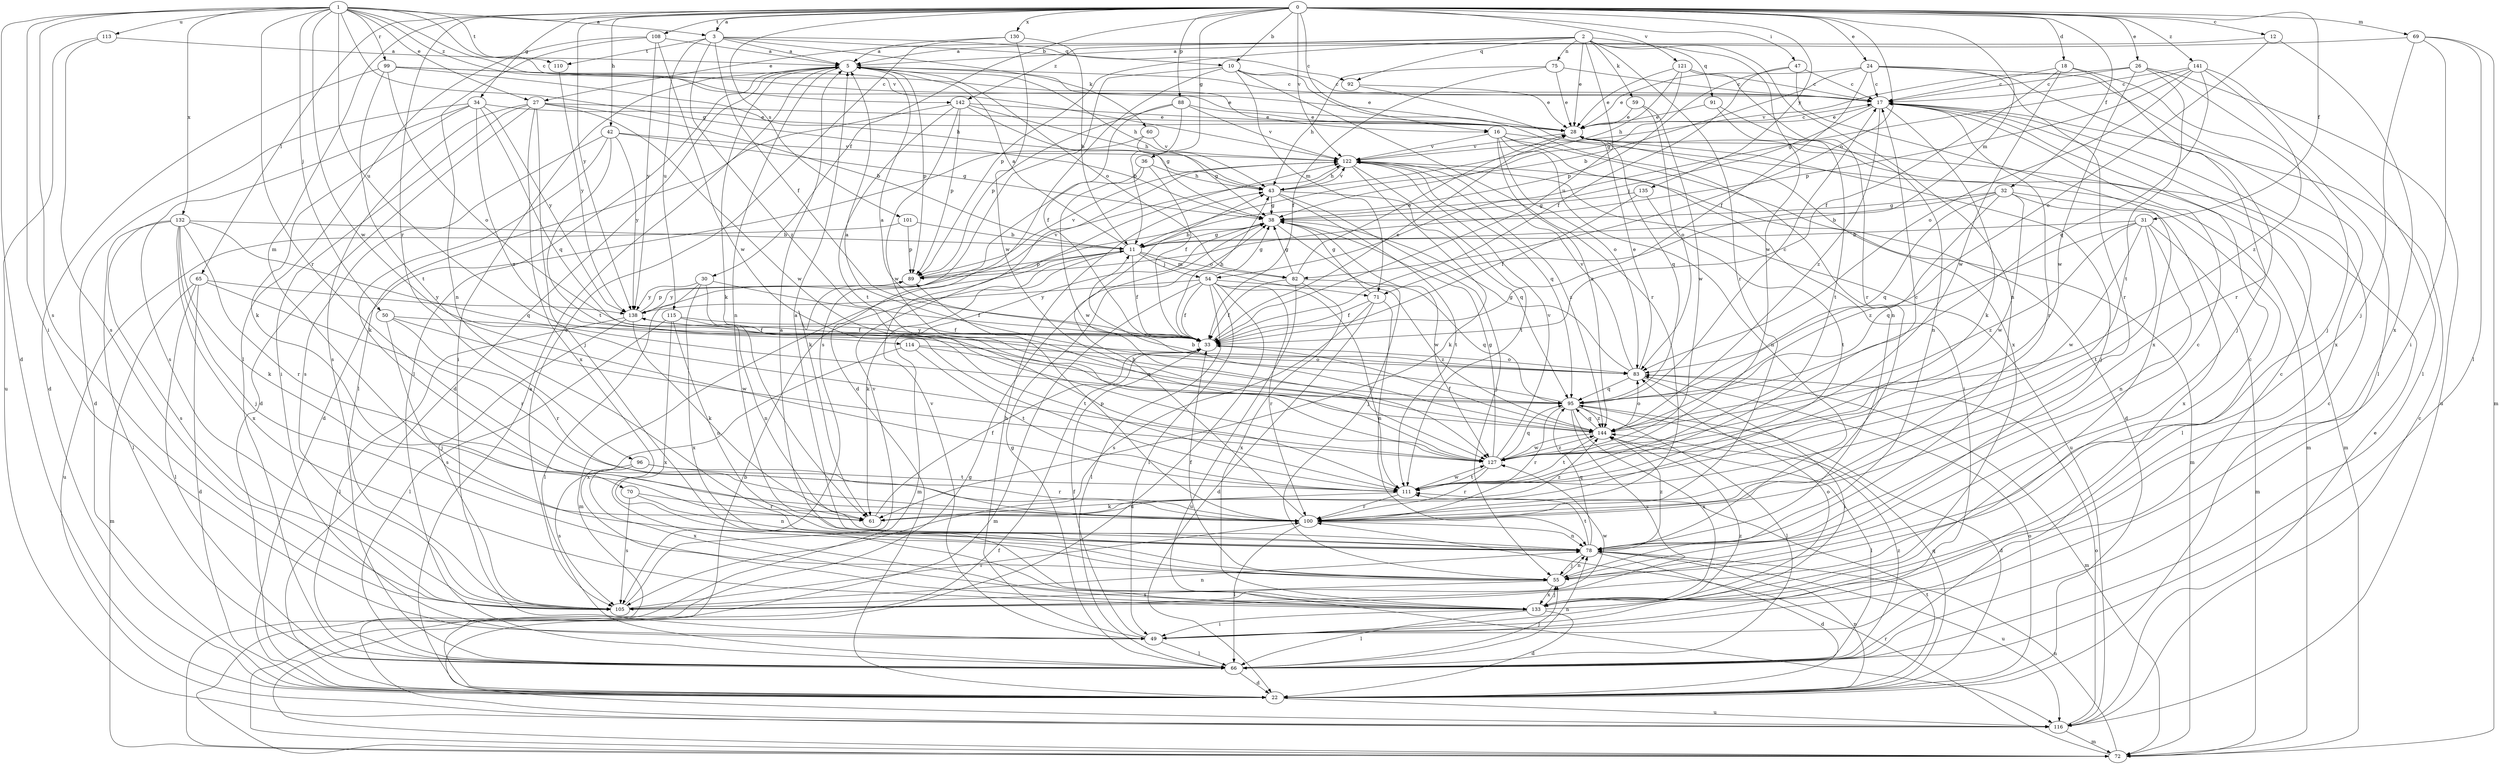 strict digraph  {
0;
1;
2;
3;
5;
10;
11;
12;
16;
17;
18;
22;
24;
26;
27;
28;
30;
31;
32;
33;
34;
36;
38;
42;
43;
47;
49;
50;
54;
55;
59;
60;
61;
65;
66;
69;
70;
71;
72;
75;
78;
82;
83;
88;
89;
91;
92;
95;
96;
99;
100;
101;
105;
108;
110;
111;
113;
114;
115;
116;
121;
122;
127;
130;
132;
133;
135;
138;
141;
142;
144;
0 -> 3  [label=a];
0 -> 10  [label=b];
0 -> 12  [label=c];
0 -> 16  [label=c];
0 -> 18  [label=d];
0 -> 24  [label=e];
0 -> 26  [label=e];
0 -> 30  [label=f];
0 -> 31  [label=f];
0 -> 32  [label=f];
0 -> 34  [label=g];
0 -> 36  [label=g];
0 -> 42  [label=h];
0 -> 47  [label=i];
0 -> 65  [label=l];
0 -> 69  [label=m];
0 -> 70  [label=m];
0 -> 71  [label=m];
0 -> 82  [label=o];
0 -> 88  [label=p];
0 -> 96  [label=r];
0 -> 101  [label=s];
0 -> 108  [label=t];
0 -> 121  [label=v];
0 -> 122  [label=v];
0 -> 130  [label=x];
0 -> 135  [label=y];
0 -> 138  [label=y];
0 -> 141  [label=z];
1 -> 3  [label=a];
1 -> 16  [label=c];
1 -> 22  [label=d];
1 -> 27  [label=e];
1 -> 38  [label=g];
1 -> 49  [label=i];
1 -> 50  [label=j];
1 -> 99  [label=r];
1 -> 100  [label=r];
1 -> 105  [label=s];
1 -> 110  [label=t];
1 -> 113  [label=u];
1 -> 114  [label=u];
1 -> 122  [label=v];
1 -> 127  [label=w];
1 -> 132  [label=x];
1 -> 142  [label=z];
2 -> 27  [label=e];
2 -> 28  [label=e];
2 -> 33  [label=u];
2 -> 59  [label=k];
2 -> 75  [label=n];
2 -> 78  [label=n];
2 -> 89  [label=p];
2 -> 91  [label=q];
2 -> 92  [label=q];
2 -> 100  [label=r];
2 -> 127  [label=w];
2 -> 142  [label=z];
3 -> 5  [label=a];
3 -> 10  [label=b];
3 -> 33  [label=f];
3 -> 60  [label=k];
3 -> 92  [label=q];
3 -> 110  [label=t];
3 -> 115  [label=u];
3 -> 144  [label=z];
5 -> 17  [label=c];
5 -> 22  [label=d];
5 -> 28  [label=e];
5 -> 43  [label=h];
5 -> 49  [label=i];
5 -> 61  [label=k];
5 -> 66  [label=l];
5 -> 78  [label=n];
5 -> 82  [label=o];
5 -> 89  [label=p];
10 -> 17  [label=c];
10 -> 22  [label=d];
10 -> 71  [label=m];
10 -> 78  [label=n];
10 -> 100  [label=r];
10 -> 105  [label=s];
11 -> 5  [label=a];
11 -> 33  [label=f];
11 -> 38  [label=g];
11 -> 54  [label=j];
11 -> 61  [label=k];
11 -> 71  [label=m];
11 -> 72  [label=m];
11 -> 82  [label=o];
11 -> 89  [label=p];
12 -> 5  [label=a];
12 -> 83  [label=o];
12 -> 133  [label=x];
16 -> 22  [label=d];
16 -> 49  [label=i];
16 -> 72  [label=m];
16 -> 78  [label=n];
16 -> 83  [label=o];
16 -> 122  [label=v];
16 -> 144  [label=z];
17 -> 28  [label=e];
17 -> 54  [label=j];
17 -> 61  [label=k];
17 -> 100  [label=r];
17 -> 144  [label=z];
18 -> 17  [label=c];
18 -> 33  [label=f];
18 -> 55  [label=j];
18 -> 100  [label=r];
18 -> 127  [label=w];
22 -> 5  [label=a];
22 -> 11  [label=b];
22 -> 17  [label=c];
22 -> 78  [label=n];
22 -> 83  [label=o];
22 -> 95  [label=q];
22 -> 111  [label=t];
22 -> 116  [label=u];
24 -> 11  [label=b];
24 -> 17  [label=c];
24 -> 28  [label=e];
24 -> 33  [label=f];
24 -> 55  [label=j];
24 -> 100  [label=r];
24 -> 133  [label=x];
26 -> 17  [label=c];
26 -> 66  [label=l];
26 -> 111  [label=t];
26 -> 116  [label=u];
26 -> 122  [label=v];
26 -> 127  [label=w];
27 -> 11  [label=b];
27 -> 22  [label=d];
27 -> 28  [label=e];
27 -> 49  [label=i];
27 -> 55  [label=j];
27 -> 105  [label=s];
27 -> 127  [label=w];
27 -> 133  [label=x];
28 -> 17  [label=c];
28 -> 55  [label=j];
28 -> 72  [label=m];
28 -> 95  [label=q];
28 -> 122  [label=v];
30 -> 33  [label=f];
30 -> 66  [label=l];
30 -> 78  [label=n];
30 -> 133  [label=x];
30 -> 138  [label=y];
31 -> 11  [label=b];
31 -> 72  [label=m];
31 -> 78  [label=n];
31 -> 95  [label=q];
31 -> 111  [label=t];
31 -> 127  [label=w];
31 -> 144  [label=z];
32 -> 11  [label=b];
32 -> 38  [label=g];
32 -> 66  [label=l];
32 -> 95  [label=q];
32 -> 127  [label=w];
32 -> 133  [label=x];
32 -> 144  [label=z];
33 -> 28  [label=e];
33 -> 43  [label=h];
33 -> 83  [label=o];
33 -> 138  [label=y];
34 -> 22  [label=d];
34 -> 28  [label=e];
34 -> 61  [label=k];
34 -> 95  [label=q];
34 -> 105  [label=s];
34 -> 138  [label=y];
34 -> 144  [label=z];
36 -> 33  [label=f];
36 -> 43  [label=h];
36 -> 61  [label=k];
36 -> 127  [label=w];
38 -> 11  [label=b];
38 -> 55  [label=j];
38 -> 72  [label=m];
38 -> 127  [label=w];
42 -> 38  [label=g];
42 -> 61  [label=k];
42 -> 105  [label=s];
42 -> 111  [label=t];
42 -> 122  [label=v];
42 -> 138  [label=y];
43 -> 38  [label=g];
43 -> 55  [label=j];
43 -> 95  [label=q];
43 -> 111  [label=t];
43 -> 122  [label=v];
47 -> 17  [label=c];
47 -> 33  [label=f];
47 -> 89  [label=p];
47 -> 133  [label=x];
49 -> 17  [label=c];
49 -> 33  [label=f];
49 -> 43  [label=h];
49 -> 66  [label=l];
49 -> 122  [label=v];
49 -> 144  [label=z];
50 -> 33  [label=f];
50 -> 55  [label=j];
50 -> 100  [label=r];
50 -> 127  [label=w];
54 -> 33  [label=f];
54 -> 38  [label=g];
54 -> 49  [label=i];
54 -> 66  [label=l];
54 -> 72  [label=m];
54 -> 100  [label=r];
54 -> 111  [label=t];
54 -> 116  [label=u];
54 -> 138  [label=y];
54 -> 144  [label=z];
55 -> 5  [label=a];
55 -> 17  [label=c];
55 -> 33  [label=f];
55 -> 78  [label=n];
55 -> 105  [label=s];
55 -> 133  [label=x];
59 -> 28  [label=e];
59 -> 83  [label=o];
59 -> 127  [label=w];
60 -> 22  [label=d];
60 -> 38  [label=g];
60 -> 122  [label=v];
61 -> 33  [label=f];
61 -> 144  [label=z];
65 -> 22  [label=d];
65 -> 66  [label=l];
65 -> 72  [label=m];
65 -> 100  [label=r];
65 -> 138  [label=y];
66 -> 22  [label=d];
66 -> 38  [label=g];
66 -> 55  [label=j];
66 -> 78  [label=n];
66 -> 144  [label=z];
69 -> 5  [label=a];
69 -> 49  [label=i];
69 -> 55  [label=j];
69 -> 66  [label=l];
69 -> 72  [label=m];
70 -> 78  [label=n];
70 -> 100  [label=r];
70 -> 105  [label=s];
71 -> 22  [label=d];
71 -> 33  [label=f];
71 -> 38  [label=g];
71 -> 78  [label=n];
71 -> 105  [label=s];
72 -> 33  [label=f];
72 -> 78  [label=n];
72 -> 100  [label=r];
75 -> 17  [label=c];
75 -> 28  [label=e];
75 -> 33  [label=f];
75 -> 43  [label=h];
78 -> 5  [label=a];
78 -> 22  [label=d];
78 -> 55  [label=j];
78 -> 95  [label=q];
78 -> 111  [label=t];
78 -> 116  [label=u];
78 -> 144  [label=z];
82 -> 28  [label=e];
82 -> 33  [label=f];
82 -> 38  [label=g];
82 -> 95  [label=q];
82 -> 116  [label=u];
82 -> 133  [label=x];
83 -> 5  [label=a];
83 -> 28  [label=e];
83 -> 38  [label=g];
83 -> 49  [label=i];
83 -> 72  [label=m];
83 -> 95  [label=q];
83 -> 122  [label=v];
88 -> 11  [label=b];
88 -> 28  [label=e];
88 -> 33  [label=f];
88 -> 89  [label=p];
88 -> 122  [label=v];
89 -> 122  [label=v];
89 -> 138  [label=y];
91 -> 28  [label=e];
91 -> 78  [label=n];
91 -> 111  [label=t];
92 -> 28  [label=e];
92 -> 133  [label=x];
95 -> 5  [label=a];
95 -> 17  [label=c];
95 -> 22  [label=d];
95 -> 66  [label=l];
95 -> 100  [label=r];
95 -> 105  [label=s];
95 -> 133  [label=x];
95 -> 144  [label=z];
96 -> 100  [label=r];
96 -> 105  [label=s];
96 -> 111  [label=t];
96 -> 133  [label=x];
99 -> 17  [label=c];
99 -> 22  [label=d];
99 -> 28  [label=e];
99 -> 43  [label=h];
99 -> 83  [label=o];
99 -> 111  [label=t];
100 -> 43  [label=h];
100 -> 66  [label=l];
100 -> 78  [label=n];
100 -> 89  [label=p];
101 -> 11  [label=b];
101 -> 89  [label=p];
101 -> 116  [label=u];
105 -> 17  [label=c];
105 -> 78  [label=n];
105 -> 100  [label=r];
105 -> 122  [label=v];
105 -> 127  [label=w];
108 -> 5  [label=a];
108 -> 66  [label=l];
108 -> 78  [label=n];
108 -> 127  [label=w];
108 -> 138  [label=y];
110 -> 138  [label=y];
111 -> 17  [label=c];
111 -> 61  [label=k];
111 -> 100  [label=r];
111 -> 127  [label=w];
113 -> 5  [label=a];
113 -> 105  [label=s];
113 -> 116  [label=u];
114 -> 83  [label=o];
114 -> 95  [label=q];
114 -> 111  [label=t];
114 -> 133  [label=x];
115 -> 33  [label=f];
115 -> 66  [label=l];
115 -> 78  [label=n];
115 -> 111  [label=t];
115 -> 133  [label=x];
116 -> 17  [label=c];
116 -> 28  [label=e];
116 -> 38  [label=g];
116 -> 72  [label=m];
116 -> 83  [label=o];
121 -> 17  [label=c];
121 -> 28  [label=e];
121 -> 38  [label=g];
121 -> 43  [label=h];
121 -> 100  [label=r];
122 -> 43  [label=h];
122 -> 61  [label=k];
122 -> 72  [label=m];
122 -> 95  [label=q];
122 -> 111  [label=t];
122 -> 116  [label=u];
122 -> 144  [label=z];
127 -> 38  [label=g];
127 -> 95  [label=q];
127 -> 100  [label=r];
127 -> 111  [label=t];
127 -> 122  [label=v];
127 -> 144  [label=z];
130 -> 5  [label=a];
130 -> 11  [label=b];
130 -> 105  [label=s];
130 -> 127  [label=w];
132 -> 11  [label=b];
132 -> 55  [label=j];
132 -> 61  [label=k];
132 -> 66  [label=l];
132 -> 95  [label=q];
132 -> 100  [label=r];
132 -> 105  [label=s];
132 -> 133  [label=x];
133 -> 22  [label=d];
133 -> 49  [label=i];
133 -> 55  [label=j];
133 -> 66  [label=l];
133 -> 83  [label=o];
135 -> 33  [label=f];
135 -> 38  [label=g];
135 -> 111  [label=t];
138 -> 33  [label=f];
138 -> 61  [label=k];
138 -> 66  [label=l];
138 -> 89  [label=p];
138 -> 105  [label=s];
138 -> 122  [label=v];
141 -> 17  [label=c];
141 -> 38  [label=g];
141 -> 66  [label=l];
141 -> 83  [label=o];
141 -> 89  [label=p];
141 -> 95  [label=q];
141 -> 144  [label=z];
142 -> 28  [label=e];
142 -> 38  [label=g];
142 -> 43  [label=h];
142 -> 66  [label=l];
142 -> 89  [label=p];
142 -> 111  [label=t];
142 -> 127  [label=w];
144 -> 11  [label=b];
144 -> 33  [label=f];
144 -> 66  [label=l];
144 -> 83  [label=o];
144 -> 95  [label=q];
144 -> 111  [label=t];
144 -> 127  [label=w];
}
